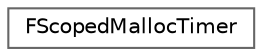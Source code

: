 digraph "Graphical Class Hierarchy"
{
 // INTERACTIVE_SVG=YES
 // LATEX_PDF_SIZE
  bgcolor="transparent";
  edge [fontname=Helvetica,fontsize=10,labelfontname=Helvetica,labelfontsize=10];
  node [fontname=Helvetica,fontsize=10,shape=box,height=0.2,width=0.4];
  rankdir="LR";
  Node0 [id="Node000000",label="FScopedMallocTimer",height=0.2,width=0.4,color="grey40", fillcolor="white", style="filled",URL="$dd/d79/structFScopedMallocTimer.html",tooltip=" "];
}
